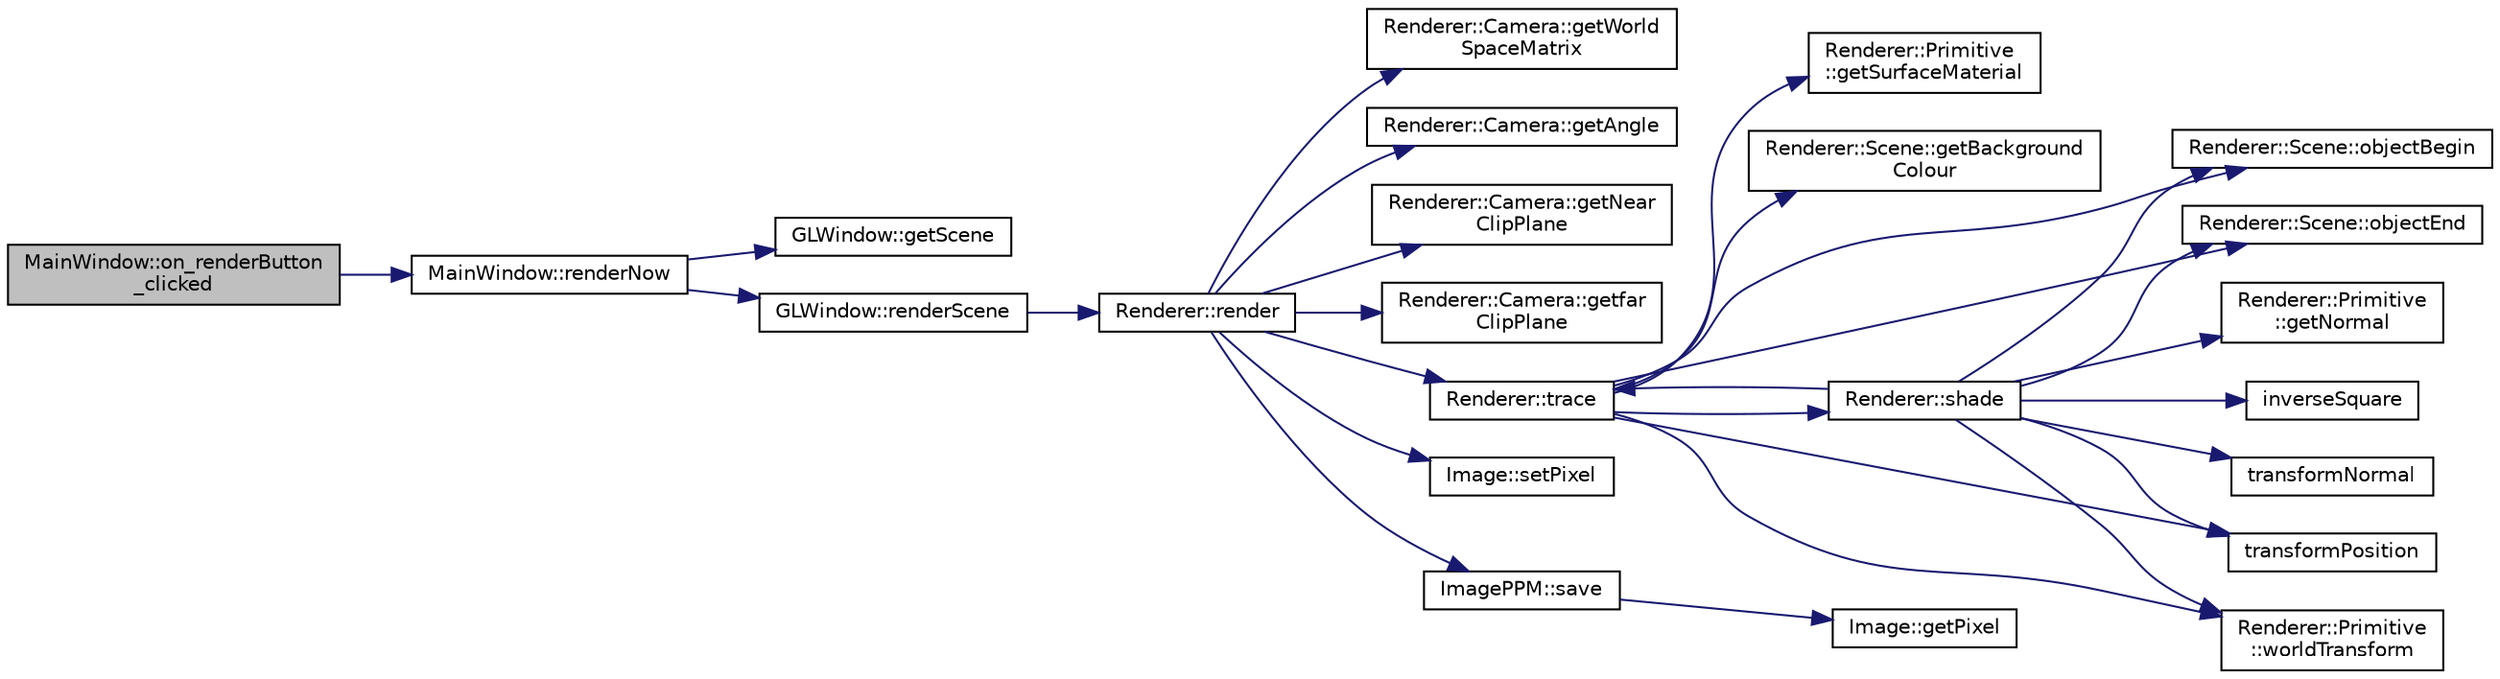 digraph "MainWindow::on_renderButton_clicked"
{
  edge [fontname="Helvetica",fontsize="10",labelfontname="Helvetica",labelfontsize="10"];
  node [fontname="Helvetica",fontsize="10",shape=record];
  rankdir="LR";
  Node1 [label="MainWindow::on_renderButton\l_clicked",height=0.2,width=0.4,color="black", fillcolor="grey75", style="filled", fontcolor="black"];
  Node1 -> Node2 [color="midnightblue",fontsize="10",style="solid",fontname="Helvetica"];
  Node2 [label="MainWindow::renderNow",height=0.2,width=0.4,color="black", fillcolor="white", style="filled",URL="$class_main_window.html#ab9611cd38a22e0d943734a6f656df484"];
  Node2 -> Node3 [color="midnightblue",fontsize="10",style="solid",fontname="Helvetica"];
  Node3 [label="GLWindow::getScene",height=0.2,width=0.4,color="black", fillcolor="white", style="filled",URL="$class_g_l_window.html#a167f9005a38f79ca53b7ed0256b54076"];
  Node2 -> Node4 [color="midnightblue",fontsize="10",style="solid",fontname="Helvetica"];
  Node4 [label="GLWindow::renderScene",height=0.2,width=0.4,color="black", fillcolor="white", style="filled",URL="$class_g_l_window.html#afa32b188a2c32efb856380c59f966c50"];
  Node4 -> Node5 [color="midnightblue",fontsize="10",style="solid",fontname="Helvetica"];
  Node5 [label="Renderer::render",height=0.2,width=0.4,color="black", fillcolor="white", style="filled",URL="$namespace_renderer.html#ab4e56fa4911b200479ea79e6f43079d0",tooltip="render starts the tracing process, setting up canonical camera space rays and firing them into the sc..."];
  Node5 -> Node6 [color="midnightblue",fontsize="10",style="solid",fontname="Helvetica"];
  Node6 [label="Renderer::Camera::getWorld\lSpaceMatrix",height=0.2,width=0.4,color="black", fillcolor="white", style="filled",URL="$class_renderer_1_1_camera.html#a3f6afedf440c05554e7fbf506aea5514"];
  Node5 -> Node7 [color="midnightblue",fontsize="10",style="solid",fontname="Helvetica"];
  Node7 [label="Renderer::Camera::getAngle",height=0.2,width=0.4,color="black", fillcolor="white", style="filled",URL="$class_renderer_1_1_camera.html#aee5a50c681121ebad8e8bf0a02df4e96"];
  Node5 -> Node8 [color="midnightblue",fontsize="10",style="solid",fontname="Helvetica"];
  Node8 [label="Renderer::Camera::getNear\lClipPlane",height=0.2,width=0.4,color="black", fillcolor="white", style="filled",URL="$class_renderer_1_1_camera.html#acf6473a1263096a8309c5f1209066ba4"];
  Node5 -> Node9 [color="midnightblue",fontsize="10",style="solid",fontname="Helvetica"];
  Node9 [label="Renderer::Camera::getfar\lClipPlane",height=0.2,width=0.4,color="black", fillcolor="white", style="filled",URL="$class_renderer_1_1_camera.html#a4f31ff2bb69d635467d59ec1e2bd8bfd"];
  Node5 -> Node10 [color="midnightblue",fontsize="10",style="solid",fontname="Helvetica"];
  Node10 [label="Renderer::trace",height=0.2,width=0.4,color="black", fillcolor="white", style="filled",URL="$namespace_renderer.html#ac12ecacae721953493f903dacb4d411a",tooltip="trace checks if _ray intersects with anything in the scene "];
  Node10 -> Node11 [color="midnightblue",fontsize="10",style="solid",fontname="Helvetica"];
  Node11 [label="Renderer::Scene::objectBegin",height=0.2,width=0.4,color="black", fillcolor="white", style="filled",URL="$class_renderer_1_1_scene.html#ac71ec50dfcae221f69e83ac1717b865d",tooltip="objectBegin allows iteration over private objects without making the containers themselves public ..."];
  Node10 -> Node12 [color="midnightblue",fontsize="10",style="solid",fontname="Helvetica"];
  Node12 [label="Renderer::Scene::objectEnd",height=0.2,width=0.4,color="black", fillcolor="white", style="filled",URL="$class_renderer_1_1_scene.html#af5f44baafb6e49510712579c4aca0ca7",tooltip="objectEnd allows iteration over private objects without making the containers themselves public ..."];
  Node10 -> Node13 [color="midnightblue",fontsize="10",style="solid",fontname="Helvetica"];
  Node13 [label="transformPosition",height=0.2,width=0.4,color="black", fillcolor="white", style="filled",URL="$tracemath_8cpp.html#a70d4019cedd59fd08c763a06b47b2d45",tooltip="transformPosition transforms a point vector by a transform matrix "];
  Node10 -> Node14 [color="midnightblue",fontsize="10",style="solid",fontname="Helvetica"];
  Node14 [label="Renderer::Primitive\l::worldTransform",height=0.2,width=0.4,color="black", fillcolor="white", style="filled",URL="$class_renderer_1_1_primitive.html#a9a55765d6ba313e07482cd650700bd00",tooltip="worldTransform "];
  Node10 -> Node15 [color="midnightblue",fontsize="10",style="solid",fontname="Helvetica"];
  Node15 [label="Renderer::Primitive\l::getSurfaceMaterial",height=0.2,width=0.4,color="black", fillcolor="white", style="filled",URL="$class_renderer_1_1_primitive.html#aa303dc1042f7305a3895049d5f1a51e2",tooltip="getSurfaceMaterial "];
  Node10 -> Node16 [color="midnightblue",fontsize="10",style="solid",fontname="Helvetica"];
  Node16 [label="Renderer::shade",height=0.2,width=0.4,color="black", fillcolor="white", style="filled",URL="$namespace_renderer.html#a5889ab8316b510a8dc208452fc14a76c",tooltip="shade checks if the last ray intersection is shaded by another object or has a clear path to a light ..."];
  Node16 -> Node13 [color="midnightblue",fontsize="10",style="solid",fontname="Helvetica"];
  Node16 -> Node14 [color="midnightblue",fontsize="10",style="solid",fontname="Helvetica"];
  Node16 -> Node17 [color="midnightblue",fontsize="10",style="solid",fontname="Helvetica"];
  Node17 [label="transformNormal",height=0.2,width=0.4,color="black", fillcolor="white", style="filled",URL="$tracemath_8cpp.html#a6400b711aeed0a6ff4cd2d8006c4cea8",tooltip="transformNormal "];
  Node16 -> Node11 [color="midnightblue",fontsize="10",style="solid",fontname="Helvetica"];
  Node16 -> Node12 [color="midnightblue",fontsize="10",style="solid",fontname="Helvetica"];
  Node16 -> Node18 [color="midnightblue",fontsize="10",style="solid",fontname="Helvetica"];
  Node18 [label="Renderer::Primitive\l::getNormal",height=0.2,width=0.4,color="black", fillcolor="white", style="filled",URL="$class_renderer_1_1_primitive.html#ade88d0252e3c0bd1f1ee81df35afca0a",tooltip="getNormal calculates the surface normal a certain point "];
  Node16 -> Node19 [color="midnightblue",fontsize="10",style="solid",fontname="Helvetica"];
  Node19 [label="inverseSquare",height=0.2,width=0.4,color="black", fillcolor="white", style="filled",URL="$tracemath_8h.html#a8156363d0dd5b6af9a73ca4bbcea0939"];
  Node16 -> Node10 [color="midnightblue",fontsize="10",style="solid",fontname="Helvetica"];
  Node10 -> Node20 [color="midnightblue",fontsize="10",style="solid",fontname="Helvetica"];
  Node20 [label="Renderer::Scene::getBackground\lColour",height=0.2,width=0.4,color="black", fillcolor="white", style="filled",URL="$class_renderer_1_1_scene.html#afed66d5469d6bf5c15a8a1c72051a45a",tooltip="getBackgroundColour "];
  Node5 -> Node21 [color="midnightblue",fontsize="10",style="solid",fontname="Helvetica"];
  Node21 [label="Image::setPixel",height=0.2,width=0.4,color="black", fillcolor="white", style="filled",URL="$class_image.html#a704672fded047d7f142c6e6dd8c488f8"];
  Node5 -> Node22 [color="midnightblue",fontsize="10",style="solid",fontname="Helvetica"];
  Node22 [label="ImagePPM::save",height=0.2,width=0.4,color="black", fillcolor="white", style="filled",URL="$class_image_p_p_m.html#acf4a44ec60de8ce19b826d51f82e9054",tooltip="save Saves the image buffer to a PPM file "];
  Node22 -> Node23 [color="midnightblue",fontsize="10",style="solid",fontname="Helvetica"];
  Node23 [label="Image::getPixel",height=0.2,width=0.4,color="black", fillcolor="white", style="filled",URL="$class_image.html#a634f5e4de7751158cfc2312c93a9a005"];
}
